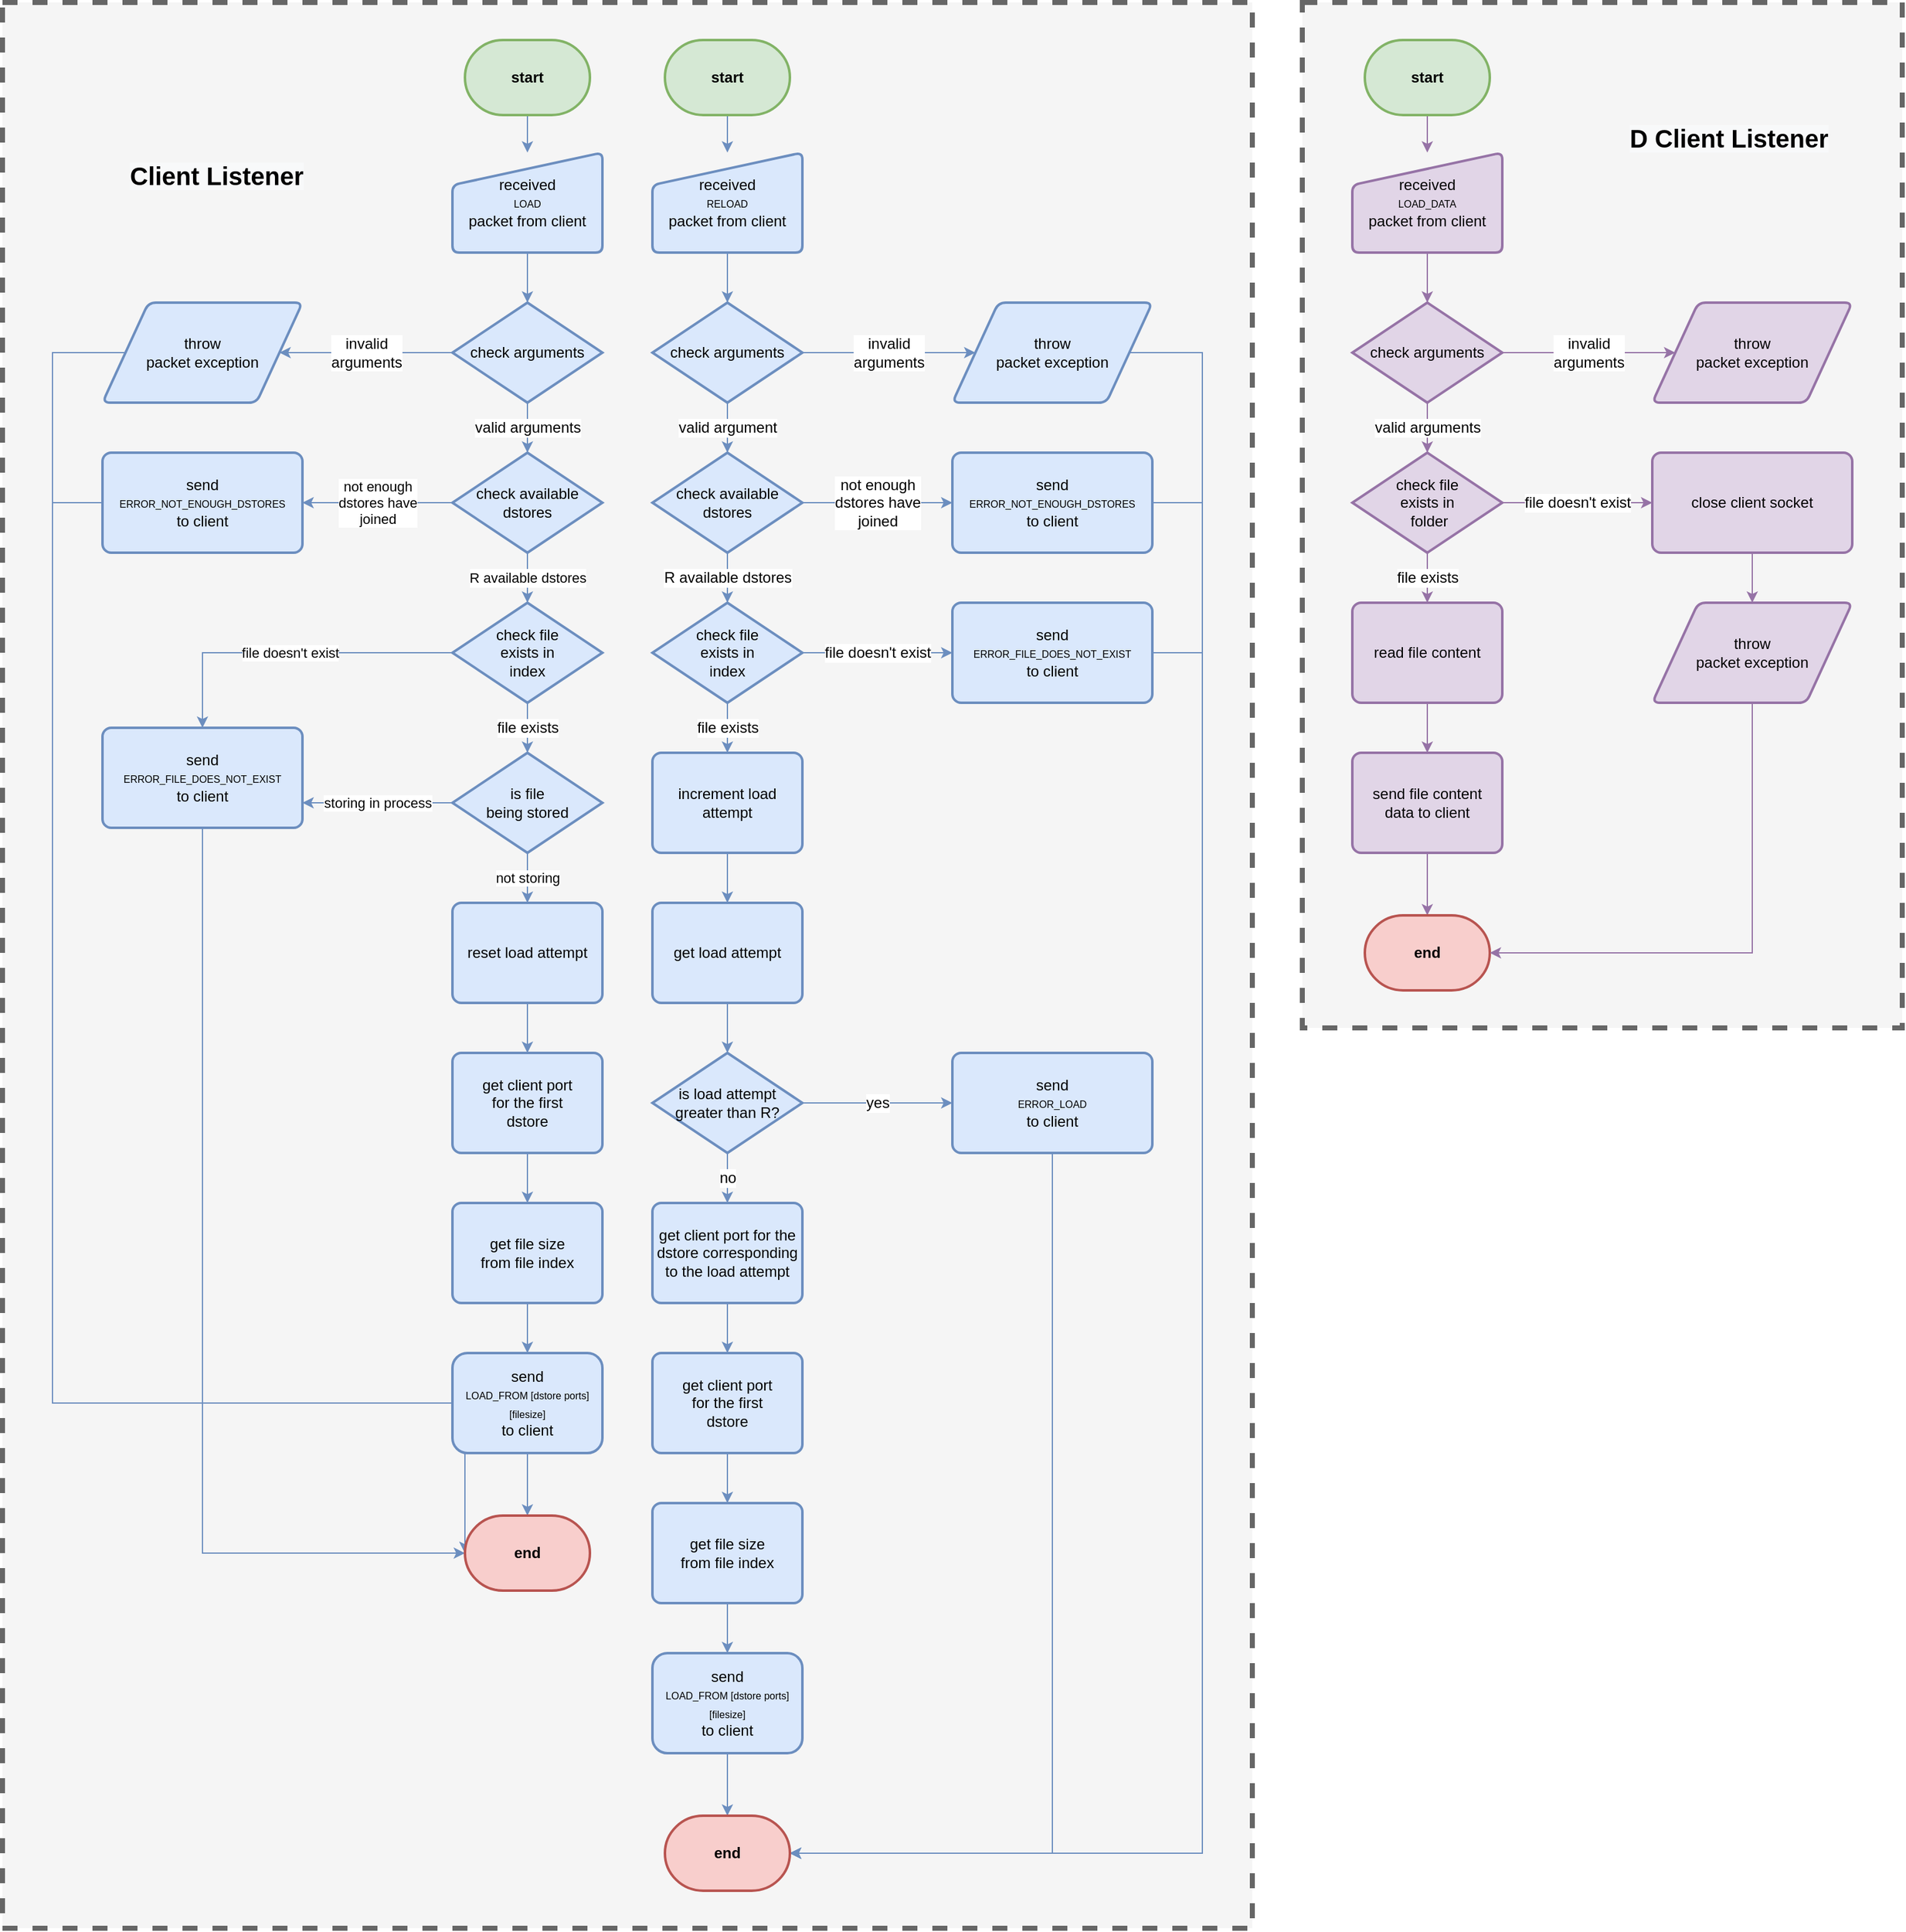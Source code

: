 <mxfile version="17.4.6" type="device"><diagram id="P6JO5XzZwCsFCkVcIcTc" name="Page-1"><mxGraphModel dx="1609" dy="428" grid="1" gridSize="10" guides="1" tooltips="1" connect="1" arrows="1" fold="1" page="1" pageScale="1" pageWidth="827" pageHeight="1169" math="0" shadow="0"><root><mxCell id="0"/><mxCell id="1" parent="0"/><mxCell id="5d0Rzd8qTKapffLLwOCH-1" value="" style="rounded=0;whiteSpace=wrap;html=1;fontSize=8;strokeWidth=4;fillColor=#f5f5f5;fontColor=#333333;strokeColor=#666666;dashed=1;" parent="1" vertex="1"><mxGeometry x="1040" y="40" width="480" height="820" as="geometry"/></mxCell><mxCell id="q9YEkv0B28m7ENItbM6q-31" value="" style="rounded=0;whiteSpace=wrap;html=1;fontSize=8;strokeWidth=4;fillColor=#f5f5f5;fontColor=#333333;strokeColor=#666666;dashed=1;" parent="1" vertex="1"><mxGeometry y="40" width="1000" height="1540" as="geometry"/></mxCell><mxCell id="q9YEkv0B28m7ENItbM6q-16" style="edgeStyle=orthogonalEdgeStyle;rounded=0;orthogonalLoop=1;jettySize=auto;html=1;exitX=0.5;exitY=1;exitDx=0;exitDy=0;exitPerimeter=0;entryX=0.5;entryY=0;entryDx=0;entryDy=0;fontSize=12;fillColor=#dae8fc;strokeColor=#6c8ebf;" parent="1" source="q9YEkv0B28m7ENItbM6q-1" target="q9YEkv0B28m7ENItbM6q-2" edge="1"><mxGeometry relative="1" as="geometry"/></mxCell><mxCell id="q9YEkv0B28m7ENItbM6q-1" value="&lt;b&gt;start&lt;/b&gt;" style="strokeWidth=2;html=1;shape=mxgraph.flowchart.terminator;whiteSpace=wrap;fillColor=#d5e8d4;strokeColor=#82b366;" parent="1" vertex="1"><mxGeometry x="370" y="70" width="100" height="60" as="geometry"/></mxCell><mxCell id="q9YEkv0B28m7ENItbM6q-5" style="edgeStyle=orthogonalEdgeStyle;rounded=0;orthogonalLoop=1;jettySize=auto;html=1;exitX=0.5;exitY=1;exitDx=0;exitDy=0;entryX=0.5;entryY=0;entryDx=0;entryDy=0;entryPerimeter=0;fontSize=12;fillColor=#dae8fc;strokeColor=#6c8ebf;" parent="1" source="q9YEkv0B28m7ENItbM6q-2" target="q9YEkv0B28m7ENItbM6q-3" edge="1"><mxGeometry relative="1" as="geometry"/></mxCell><mxCell id="q9YEkv0B28m7ENItbM6q-15" value="invalid&lt;br&gt;arguments" style="edgeStyle=orthogonalEdgeStyle;rounded=0;orthogonalLoop=1;jettySize=auto;html=1;exitX=0;exitY=0.5;exitDx=0;exitDy=0;entryX=1;entryY=0.5;entryDx=0;entryDy=0;fontSize=12;exitPerimeter=0;fillColor=#dae8fc;strokeColor=#6c8ebf;" parent="1" source="q9YEkv0B28m7ENItbM6q-3" target="q9YEkv0B28m7ENItbM6q-14" edge="1"><mxGeometry relative="1" as="geometry"/></mxCell><mxCell id="q9YEkv0B28m7ENItbM6q-2" value="received&lt;br&gt;&lt;font style=&quot;font-size: 8px&quot;&gt;LOAD&lt;/font&gt;&lt;br&gt;packet from client" style="html=1;strokeWidth=2;shape=manualInput;whiteSpace=wrap;rounded=1;size=26;arcSize=11;fillColor=#dae8fc;strokeColor=#6c8ebf;" parent="1" vertex="1"><mxGeometry x="360" y="160" width="120" height="80" as="geometry"/></mxCell><mxCell id="q9YEkv0B28m7ENItbM6q-7" value="valid arguments" style="edgeStyle=orthogonalEdgeStyle;rounded=0;orthogonalLoop=1;jettySize=auto;html=1;exitX=0.5;exitY=1;exitDx=0;exitDy=0;exitPerimeter=0;entryX=0.5;entryY=0;entryDx=0;entryDy=0;entryPerimeter=0;fontSize=12;fillColor=#dae8fc;strokeColor=#6c8ebf;" parent="1" source="q9YEkv0B28m7ENItbM6q-3" target="q9YEkv0B28m7ENItbM6q-6" edge="1"><mxGeometry relative="1" as="geometry"/></mxCell><mxCell id="q9YEkv0B28m7ENItbM6q-3" value="&lt;font style=&quot;font-size: 12px&quot;&gt;check arguments&lt;/font&gt;" style="strokeWidth=2;html=1;shape=mxgraph.flowchart.decision;whiteSpace=wrap;fontSize=8;fillColor=#dae8fc;strokeColor=#6c8ebf;" parent="1" vertex="1"><mxGeometry x="360" y="280" width="120" height="80" as="geometry"/></mxCell><mxCell id="q9YEkv0B28m7ENItbM6q-9" value="&lt;span style=&quot;color: rgb(0 , 0 , 0) ; font-family: &amp;#34;helvetica&amp;#34; ; font-size: 11px ; font-style: normal ; font-weight: 400 ; letter-spacing: normal ; text-align: center ; text-indent: 0px ; text-transform: none ; word-spacing: 0px ; background-color: rgb(255 , 255 , 255) ; display: inline ; float: none&quot;&gt;R available dstores&lt;/span&gt;" style="edgeStyle=orthogonalEdgeStyle;rounded=0;orthogonalLoop=1;jettySize=auto;html=1;exitX=0.5;exitY=1;exitDx=0;exitDy=0;exitPerimeter=0;fontSize=12;fillColor=#dae8fc;strokeColor=#6c8ebf;" parent="1" source="q9YEkv0B28m7ENItbM6q-6" target="q9YEkv0B28m7ENItbM6q-8" edge="1"><mxGeometry relative="1" as="geometry"/></mxCell><mxCell id="q9YEkv0B28m7ENItbM6q-6" value="check available&lt;br&gt;dstores" style="strokeWidth=2;html=1;shape=mxgraph.flowchart.decision;whiteSpace=wrap;fontSize=12;fillColor=#dae8fc;strokeColor=#6c8ebf;" parent="1" vertex="1"><mxGeometry x="360" y="400" width="120" height="80" as="geometry"/></mxCell><mxCell id="q9YEkv0B28m7ENItbM6q-11" value="file exists" style="edgeStyle=orthogonalEdgeStyle;rounded=0;orthogonalLoop=1;jettySize=auto;html=1;exitX=0.5;exitY=1;exitDx=0;exitDy=0;exitPerimeter=0;fontSize=12;fillColor=#dae8fc;strokeColor=#6c8ebf;entryX=0.5;entryY=0;entryDx=0;entryDy=0;entryPerimeter=0;" parent="1" source="q9YEkv0B28m7ENItbM6q-8" target="KpueD8oZZrmDxGlnVwa0-2" edge="1"><mxGeometry relative="1" as="geometry"><mxPoint x="430" y="610" as="targetPoint"/></mxGeometry></mxCell><mxCell id="q9YEkv0B28m7ENItbM6q-8" value="check file &lt;br&gt;exists in&lt;br&gt;index" style="strokeWidth=2;html=1;shape=mxgraph.flowchart.decision;whiteSpace=wrap;fillColor=#dae8fc;strokeColor=#6c8ebf;" parent="1" vertex="1"><mxGeometry x="360" y="520" width="120" height="80" as="geometry"/></mxCell><mxCell id="q9YEkv0B28m7ENItbM6q-13" style="edgeStyle=orthogonalEdgeStyle;rounded=0;orthogonalLoop=1;jettySize=auto;html=1;exitX=0.5;exitY=1;exitDx=0;exitDy=0;entryX=0.5;entryY=0;entryDx=0;entryDy=0;fontSize=12;fillColor=#dae8fc;strokeColor=#6c8ebf;" parent="1" source="q9YEkv0B28m7ENItbM6q-10" target="q9YEkv0B28m7ENItbM6q-12" edge="1"><mxGeometry relative="1" as="geometry"/></mxCell><mxCell id="q9YEkv0B28m7ENItbM6q-10" value="reset load attempt" style="rounded=1;whiteSpace=wrap;html=1;absoluteArcSize=1;arcSize=14;strokeWidth=2;fontSize=12;fillColor=#dae8fc;strokeColor=#6c8ebf;" parent="1" vertex="1"><mxGeometry x="360" y="760" width="120" height="80" as="geometry"/></mxCell><mxCell id="q9YEkv0B28m7ENItbM6q-24" style="edgeStyle=orthogonalEdgeStyle;rounded=0;orthogonalLoop=1;jettySize=auto;html=1;exitX=0.5;exitY=1;exitDx=0;exitDy=0;entryX=0.5;entryY=0;entryDx=0;entryDy=0;fontSize=12;fillColor=#dae8fc;strokeColor=#6c8ebf;" parent="1" source="q9YEkv0B28m7ENItbM6q-12" target="q9YEkv0B28m7ENItbM6q-23" edge="1"><mxGeometry relative="1" as="geometry"/></mxCell><mxCell id="q9YEkv0B28m7ENItbM6q-12" value="get client port&lt;br&gt;for the first&lt;br&gt;dstore" style="rounded=1;whiteSpace=wrap;html=1;absoluteArcSize=1;arcSize=14;strokeWidth=2;fontSize=12;fillColor=#dae8fc;strokeColor=#6c8ebf;" parent="1" vertex="1"><mxGeometry x="360" y="880" width="120" height="80" as="geometry"/></mxCell><mxCell id="q9YEkv0B28m7ENItbM6q-30" style="edgeStyle=orthogonalEdgeStyle;rounded=0;orthogonalLoop=1;jettySize=auto;html=1;exitX=0;exitY=0.5;exitDx=0;exitDy=0;entryX=0;entryY=0.5;entryDx=0;entryDy=0;entryPerimeter=0;fontSize=12;fillColor=#dae8fc;strokeColor=#6c8ebf;" parent="1" source="q9YEkv0B28m7ENItbM6q-14" target="q9YEkv0B28m7ENItbM6q-26" edge="1"><mxGeometry relative="1" as="geometry"><Array as="points"><mxPoint x="40" y="320"/><mxPoint x="40" y="1160"/></Array></mxGeometry></mxCell><mxCell id="q9YEkv0B28m7ENItbM6q-14" value="throw&lt;br&gt;packet exception" style="shape=parallelogram;html=1;strokeWidth=2;perimeter=parallelogramPerimeter;whiteSpace=wrap;rounded=1;arcSize=12;size=0.23;fontSize=12;fillColor=#dae8fc;strokeColor=#6c8ebf;" parent="1" vertex="1"><mxGeometry x="80" y="280" width="160" height="80" as="geometry"/></mxCell><mxCell id="q9YEkv0B28m7ENItbM6q-29" style="edgeStyle=orthogonalEdgeStyle;rounded=0;orthogonalLoop=1;jettySize=auto;html=1;exitX=0;exitY=0.5;exitDx=0;exitDy=0;fontSize=12;entryX=0;entryY=0.5;entryDx=0;entryDy=0;entryPerimeter=0;fillColor=#dae8fc;strokeColor=#6c8ebf;" parent="1" source="q9YEkv0B28m7ENItbM6q-17" target="q9YEkv0B28m7ENItbM6q-26" edge="1"><mxGeometry relative="1" as="geometry"><mxPoint x="40" y="1166.275" as="targetPoint"/><Array as="points"><mxPoint x="40" y="440"/><mxPoint x="40" y="1160"/></Array></mxGeometry></mxCell><mxCell id="q9YEkv0B28m7ENItbM6q-17" value="send&lt;br&gt;&lt;font style=&quot;font-size: 8px&quot;&gt;ERROR_NOT_ENOUGH_DSTORES&lt;/font&gt;&lt;br&gt;to client" style="rounded=1;whiteSpace=wrap;html=1;absoluteArcSize=1;arcSize=14;strokeWidth=2;fillColor=#dae8fc;strokeColor=#6c8ebf;" parent="1" vertex="1"><mxGeometry x="80" y="400" width="160" height="80" as="geometry"/></mxCell><mxCell id="q9YEkv0B28m7ENItbM6q-18" value="not enough &lt;br&gt;dstores have &lt;br&gt;joined" style="edgeStyle=orthogonalEdgeStyle;rounded=0;orthogonalLoop=1;jettySize=auto;html=1;exitX=0;exitY=0.5;exitDx=0;exitDy=0;exitPerimeter=0;fillColor=#dae8fc;strokeColor=#6c8ebf;entryX=1;entryY=0.5;entryDx=0;entryDy=0;" parent="1" source="q9YEkv0B28m7ENItbM6q-6" target="q9YEkv0B28m7ENItbM6q-17" edge="1"><mxGeometry relative="1" as="geometry"><mxPoint x="360" y="480" as="sourcePoint"/><mxPoint x="240" y="480" as="targetPoint"/></mxGeometry></mxCell><mxCell id="q9YEkv0B28m7ENItbM6q-19" value="file doesn't exist" style="edgeStyle=orthogonalEdgeStyle;rounded=0;orthogonalLoop=1;jettySize=auto;html=1;exitX=0;exitY=0.5;exitDx=0;exitDy=0;exitPerimeter=0;entryX=0.5;entryY=0;entryDx=0;entryDy=0;fillColor=#dae8fc;strokeColor=#6c8ebf;" parent="1" source="q9YEkv0B28m7ENItbM6q-8" target="q9YEkv0B28m7ENItbM6q-20" edge="1"><mxGeometry relative="1" as="geometry"><mxPoint x="360" y="560" as="sourcePoint"/></mxGeometry></mxCell><mxCell id="q9YEkv0B28m7ENItbM6q-28" style="edgeStyle=orthogonalEdgeStyle;rounded=0;orthogonalLoop=1;jettySize=auto;html=1;exitX=0.5;exitY=1;exitDx=0;exitDy=0;entryX=0;entryY=0.5;entryDx=0;entryDy=0;entryPerimeter=0;fontSize=12;fillColor=#dae8fc;strokeColor=#6c8ebf;" parent="1" source="q9YEkv0B28m7ENItbM6q-20" target="q9YEkv0B28m7ENItbM6q-26" edge="1"><mxGeometry relative="1" as="geometry"/></mxCell><mxCell id="q9YEkv0B28m7ENItbM6q-20" value="send&lt;br&gt;&lt;span style=&quot;font-size: 8px&quot;&gt;ERROR_FILE_DOES_NOT_EXIST&lt;/span&gt;&lt;br&gt;to client" style="rounded=1;whiteSpace=wrap;html=1;absoluteArcSize=1;arcSize=14;strokeWidth=2;fillColor=#dae8fc;strokeColor=#6c8ebf;" parent="1" vertex="1"><mxGeometry x="80" y="620" width="160" height="80" as="geometry"/></mxCell><mxCell id="q9YEkv0B28m7ENItbM6q-27" style="edgeStyle=orthogonalEdgeStyle;rounded=0;orthogonalLoop=1;jettySize=auto;html=1;exitX=0.5;exitY=1;exitDx=0;exitDy=0;entryX=0.5;entryY=0;entryDx=0;entryDy=0;entryPerimeter=0;fontSize=12;fillColor=#dae8fc;strokeColor=#6c8ebf;" parent="1" source="q9YEkv0B28m7ENItbM6q-22" target="q9YEkv0B28m7ENItbM6q-26" edge="1"><mxGeometry relative="1" as="geometry"/></mxCell><mxCell id="q9YEkv0B28m7ENItbM6q-22" value="send&lt;br&gt;&lt;font&gt;&lt;font style=&quot;font-size: 8px&quot;&gt;LOAD_FROM [dstore ports] [filesize]&lt;/font&gt;&lt;br&gt;&lt;/font&gt;to client" style="rounded=1;whiteSpace=wrap;html=1;fillColor=#dae8fc;strokeColor=#6c8ebf;strokeWidth=2;" parent="1" vertex="1"><mxGeometry x="360" y="1120" width="120" height="80" as="geometry"/></mxCell><mxCell id="q9YEkv0B28m7ENItbM6q-25" style="edgeStyle=orthogonalEdgeStyle;rounded=0;orthogonalLoop=1;jettySize=auto;html=1;exitX=0.5;exitY=1;exitDx=0;exitDy=0;entryX=0.5;entryY=0;entryDx=0;entryDy=0;fontSize=12;fillColor=#dae8fc;strokeColor=#6c8ebf;" parent="1" source="q9YEkv0B28m7ENItbM6q-23" target="q9YEkv0B28m7ENItbM6q-22" edge="1"><mxGeometry relative="1" as="geometry"/></mxCell><mxCell id="q9YEkv0B28m7ENItbM6q-23" value="get file size &lt;br&gt;from file index" style="rounded=1;whiteSpace=wrap;html=1;absoluteArcSize=1;arcSize=14;strokeWidth=2;fontSize=12;fillColor=#dae8fc;strokeColor=#6c8ebf;" parent="1" vertex="1"><mxGeometry x="360" y="1000" width="120" height="80" as="geometry"/></mxCell><mxCell id="q9YEkv0B28m7ENItbM6q-26" value="&lt;b&gt;end&lt;/b&gt;" style="strokeWidth=2;html=1;shape=mxgraph.flowchart.terminator;whiteSpace=wrap;fontSize=12;fillColor=#f8cecc;strokeColor=#b85450;" parent="1" vertex="1"><mxGeometry x="370" y="1250" width="100" height="60" as="geometry"/></mxCell><mxCell id="q9YEkv0B28m7ENItbM6q-32" value="&lt;b style=&quot;color: rgb(0, 0, 0); font-family: helvetica; font-size: 20px; font-style: normal; letter-spacing: normal; text-align: center; text-indent: 0px; text-transform: none; word-spacing: 0px; background-color: rgb(248, 249, 250);&quot;&gt;Client Listener&lt;/b&gt;" style="text;whiteSpace=wrap;html=1;fontSize=8;" parent="1" vertex="1"><mxGeometry x="100" y="160" width="160" height="30" as="geometry"/></mxCell><mxCell id="q9YEkv0B28m7ENItbM6q-37" style="edgeStyle=orthogonalEdgeStyle;rounded=0;orthogonalLoop=1;jettySize=auto;html=1;exitX=0.5;exitY=1;exitDx=0;exitDy=0;entryX=0.5;entryY=0;entryDx=0;entryDy=0;entryPerimeter=0;fontSize=12;fillColor=#dae8fc;strokeColor=#6c8ebf;" parent="1" source="q9YEkv0B28m7ENItbM6q-33" target="q9YEkv0B28m7ENItbM6q-36" edge="1"><mxGeometry relative="1" as="geometry"/></mxCell><mxCell id="q9YEkv0B28m7ENItbM6q-33" value="received&lt;br&gt;&lt;font style=&quot;font-size: 8px&quot;&gt;RELOAD&lt;/font&gt;&lt;br&gt;packet from client" style="html=1;strokeWidth=2;shape=manualInput;whiteSpace=wrap;rounded=1;size=26;arcSize=11;fillColor=#dae8fc;strokeColor=#6c8ebf;" parent="1" vertex="1"><mxGeometry x="520" y="160" width="120" height="80" as="geometry"/></mxCell><mxCell id="q9YEkv0B28m7ENItbM6q-34" style="edgeStyle=orthogonalEdgeStyle;rounded=0;orthogonalLoop=1;jettySize=auto;html=1;exitX=0.5;exitY=1;exitDx=0;exitDy=0;exitPerimeter=0;fontSize=12;fillColor=#dae8fc;strokeColor=#6c8ebf;" parent="1" source="q9YEkv0B28m7ENItbM6q-35" edge="1"><mxGeometry relative="1" as="geometry"><mxPoint x="580" y="160" as="targetPoint"/></mxGeometry></mxCell><mxCell id="q9YEkv0B28m7ENItbM6q-35" value="&lt;b&gt;start&lt;/b&gt;" style="strokeWidth=2;html=1;shape=mxgraph.flowchart.terminator;whiteSpace=wrap;fillColor=#d5e8d4;strokeColor=#82b366;" parent="1" vertex="1"><mxGeometry x="530" y="70" width="100" height="60" as="geometry"/></mxCell><mxCell id="q9YEkv0B28m7ENItbM6q-39" value="invalid&lt;br&gt;arguments" style="edgeStyle=orthogonalEdgeStyle;rounded=0;orthogonalLoop=1;jettySize=auto;html=1;exitX=1;exitY=0.5;exitDx=0;exitDy=0;exitPerimeter=0;entryX=0;entryY=0.5;entryDx=0;entryDy=0;fontSize=12;fillColor=#dae8fc;strokeColor=#6c8ebf;" parent="1" source="q9YEkv0B28m7ENItbM6q-36" target="q9YEkv0B28m7ENItbM6q-38" edge="1"><mxGeometry relative="1" as="geometry"/></mxCell><mxCell id="q9YEkv0B28m7ENItbM6q-41" value="valid argument" style="edgeStyle=orthogonalEdgeStyle;rounded=0;orthogonalLoop=1;jettySize=auto;html=1;exitX=0.5;exitY=1;exitDx=0;exitDy=0;exitPerimeter=0;fontSize=12;fillColor=#dae8fc;strokeColor=#6c8ebf;" parent="1" source="q9YEkv0B28m7ENItbM6q-36" target="q9YEkv0B28m7ENItbM6q-40" edge="1"><mxGeometry relative="1" as="geometry"/></mxCell><mxCell id="q9YEkv0B28m7ENItbM6q-36" value="&lt;font style=&quot;font-size: 12px&quot;&gt;check arguments&lt;/font&gt;" style="strokeWidth=2;html=1;shape=mxgraph.flowchart.decision;whiteSpace=wrap;fontSize=8;fillColor=#dae8fc;strokeColor=#6c8ebf;" parent="1" vertex="1"><mxGeometry x="520" y="280" width="120" height="80" as="geometry"/></mxCell><mxCell id="q9YEkv0B28m7ENItbM6q-69" style="edgeStyle=orthogonalEdgeStyle;rounded=0;orthogonalLoop=1;jettySize=auto;html=1;fontSize=12;entryX=1;entryY=0.5;entryDx=0;entryDy=0;entryPerimeter=0;exitX=1;exitY=0.5;exitDx=0;exitDy=0;fillColor=#dae8fc;strokeColor=#6c8ebf;" parent="1" source="q9YEkv0B28m7ENItbM6q-38" target="q9YEkv0B28m7ENItbM6q-61" edge="1"><mxGeometry relative="1" as="geometry"><mxPoint x="680" y="1527.273" as="targetPoint"/><mxPoint x="1040" y="320" as="sourcePoint"/><Array as="points"><mxPoint x="960" y="320"/><mxPoint x="960" y="1520"/></Array></mxGeometry></mxCell><mxCell id="q9YEkv0B28m7ENItbM6q-38" value="throw&lt;br&gt;packet exception" style="shape=parallelogram;html=1;strokeWidth=2;perimeter=parallelogramPerimeter;whiteSpace=wrap;rounded=1;arcSize=12;size=0.23;fontSize=12;fillColor=#dae8fc;strokeColor=#6c8ebf;" parent="1" vertex="1"><mxGeometry x="760" y="280" width="160" height="80" as="geometry"/></mxCell><mxCell id="q9YEkv0B28m7ENItbM6q-43" value="R available dstores" style="edgeStyle=orthogonalEdgeStyle;rounded=0;orthogonalLoop=1;jettySize=auto;html=1;exitX=0.5;exitY=1;exitDx=0;exitDy=0;exitPerimeter=0;entryX=0.5;entryY=0;entryDx=0;entryDy=0;entryPerimeter=0;fontSize=12;fillColor=#dae8fc;strokeColor=#6c8ebf;" parent="1" source="q9YEkv0B28m7ENItbM6q-40" target="q9YEkv0B28m7ENItbM6q-42" edge="1"><mxGeometry relative="1" as="geometry"/></mxCell><mxCell id="q9YEkv0B28m7ENItbM6q-45" value="not enough&lt;br&gt;dstores have&lt;br&gt;joined" style="edgeStyle=orthogonalEdgeStyle;rounded=0;orthogonalLoop=1;jettySize=auto;html=1;exitX=1;exitY=0.5;exitDx=0;exitDy=0;exitPerimeter=0;entryX=0;entryY=0.5;entryDx=0;entryDy=0;fontSize=12;fillColor=#dae8fc;strokeColor=#6c8ebf;" parent="1" source="q9YEkv0B28m7ENItbM6q-40" target="q9YEkv0B28m7ENItbM6q-44" edge="1"><mxGeometry relative="1" as="geometry"/></mxCell><mxCell id="q9YEkv0B28m7ENItbM6q-40" value="check available&lt;br&gt;dstores" style="strokeWidth=2;html=1;shape=mxgraph.flowchart.decision;whiteSpace=wrap;fontSize=12;fillColor=#dae8fc;strokeColor=#6c8ebf;" parent="1" vertex="1"><mxGeometry x="520" y="400" width="120" height="80" as="geometry"/></mxCell><mxCell id="q9YEkv0B28m7ENItbM6q-47" value="file exists" style="edgeStyle=orthogonalEdgeStyle;rounded=0;orthogonalLoop=1;jettySize=auto;html=1;exitX=0.5;exitY=1;exitDx=0;exitDy=0;exitPerimeter=0;entryX=0.5;entryY=0;entryDx=0;entryDy=0;fontSize=12;fillColor=#dae8fc;strokeColor=#6c8ebf;" parent="1" source="q9YEkv0B28m7ENItbM6q-42" target="q9YEkv0B28m7ENItbM6q-46" edge="1"><mxGeometry relative="1" as="geometry"/></mxCell><mxCell id="q9YEkv0B28m7ENItbM6q-49" value="file doesn't exist" style="edgeStyle=orthogonalEdgeStyle;rounded=0;orthogonalLoop=1;jettySize=auto;html=1;exitX=1;exitY=0.5;exitDx=0;exitDy=0;exitPerimeter=0;entryX=0;entryY=0.5;entryDx=0;entryDy=0;fontSize=12;fillColor=#dae8fc;strokeColor=#6c8ebf;" parent="1" source="q9YEkv0B28m7ENItbM6q-42" target="q9YEkv0B28m7ENItbM6q-48" edge="1"><mxGeometry relative="1" as="geometry"/></mxCell><mxCell id="q9YEkv0B28m7ENItbM6q-42" value="check file &lt;br&gt;exists in&lt;br&gt;index" style="strokeWidth=2;html=1;shape=mxgraph.flowchart.decision;whiteSpace=wrap;fillColor=#dae8fc;strokeColor=#6c8ebf;" parent="1" vertex="1"><mxGeometry x="520" y="520" width="120" height="80" as="geometry"/></mxCell><mxCell id="q9YEkv0B28m7ENItbM6q-68" style="edgeStyle=orthogonalEdgeStyle;rounded=0;orthogonalLoop=1;jettySize=auto;html=1;exitX=1;exitY=0.5;exitDx=0;exitDy=0;entryX=1;entryY=0.5;entryDx=0;entryDy=0;entryPerimeter=0;fontSize=12;fillColor=#dae8fc;strokeColor=#6c8ebf;" parent="1" source="q9YEkv0B28m7ENItbM6q-44" target="q9YEkv0B28m7ENItbM6q-61" edge="1"><mxGeometry relative="1" as="geometry"><Array as="points"><mxPoint x="960" y="440"/><mxPoint x="960" y="1520"/></Array></mxGeometry></mxCell><mxCell id="q9YEkv0B28m7ENItbM6q-44" value="send&lt;br&gt;&lt;font style=&quot;font-size: 8px&quot;&gt;ERROR_NOT_ENOUGH_DSTORES&lt;/font&gt;&lt;br&gt;to client" style="rounded=1;whiteSpace=wrap;html=1;absoluteArcSize=1;arcSize=14;strokeWidth=2;fillColor=#dae8fc;strokeColor=#6c8ebf;" parent="1" vertex="1"><mxGeometry x="760" y="400" width="160" height="80" as="geometry"/></mxCell><mxCell id="q9YEkv0B28m7ENItbM6q-51" style="edgeStyle=orthogonalEdgeStyle;rounded=0;orthogonalLoop=1;jettySize=auto;html=1;exitX=0.5;exitY=1;exitDx=0;exitDy=0;entryX=0.5;entryY=0;entryDx=0;entryDy=0;fontSize=12;fillColor=#dae8fc;strokeColor=#6c8ebf;" parent="1" source="q9YEkv0B28m7ENItbM6q-46" target="q9YEkv0B28m7ENItbM6q-50" edge="1"><mxGeometry relative="1" as="geometry"/></mxCell><mxCell id="q9YEkv0B28m7ENItbM6q-46" value="increment load attempt" style="rounded=1;whiteSpace=wrap;html=1;absoluteArcSize=1;arcSize=14;strokeWidth=2;fontSize=12;fillColor=#dae8fc;strokeColor=#6c8ebf;" parent="1" vertex="1"><mxGeometry x="520" y="640" width="120" height="80" as="geometry"/></mxCell><mxCell id="q9YEkv0B28m7ENItbM6q-67" style="edgeStyle=orthogonalEdgeStyle;rounded=0;orthogonalLoop=1;jettySize=auto;html=1;exitX=1;exitY=0.5;exitDx=0;exitDy=0;fontSize=12;entryX=1;entryY=0.5;entryDx=0;entryDy=0;entryPerimeter=0;fillColor=#dae8fc;strokeColor=#6c8ebf;" parent="1" source="q9YEkv0B28m7ENItbM6q-48" target="q9YEkv0B28m7ENItbM6q-61" edge="1"><mxGeometry relative="1" as="geometry"><mxPoint x="690.0" y="1500" as="targetPoint"/><Array as="points"><mxPoint x="960" y="560"/><mxPoint x="960" y="1520"/></Array></mxGeometry></mxCell><mxCell id="q9YEkv0B28m7ENItbM6q-48" value="send&lt;br&gt;&lt;span style=&quot;font-size: 8px&quot;&gt;ERROR_FILE_DOES_NOT_EXIST&lt;/span&gt;&lt;br&gt;to client" style="rounded=1;whiteSpace=wrap;html=1;absoluteArcSize=1;arcSize=14;strokeWidth=2;fillColor=#dae8fc;strokeColor=#6c8ebf;" parent="1" vertex="1"><mxGeometry x="760" y="520" width="160" height="80" as="geometry"/></mxCell><mxCell id="q9YEkv0B28m7ENItbM6q-53" style="edgeStyle=orthogonalEdgeStyle;rounded=0;orthogonalLoop=1;jettySize=auto;html=1;exitX=0.5;exitY=1;exitDx=0;exitDy=0;entryX=0.5;entryY=0;entryDx=0;entryDy=0;entryPerimeter=0;fontSize=12;fillColor=#dae8fc;strokeColor=#6c8ebf;" parent="1" source="q9YEkv0B28m7ENItbM6q-50" target="q9YEkv0B28m7ENItbM6q-52" edge="1"><mxGeometry relative="1" as="geometry"/></mxCell><mxCell id="q9YEkv0B28m7ENItbM6q-50" value="get load attempt" style="rounded=1;whiteSpace=wrap;html=1;absoluteArcSize=1;arcSize=14;strokeWidth=2;fontSize=12;fillColor=#dae8fc;strokeColor=#6c8ebf;" parent="1" vertex="1"><mxGeometry x="520" y="760" width="120" height="80" as="geometry"/></mxCell><mxCell id="q9YEkv0B28m7ENItbM6q-55" value="yes" style="edgeStyle=orthogonalEdgeStyle;rounded=0;orthogonalLoop=1;jettySize=auto;html=1;exitX=1;exitY=0.5;exitDx=0;exitDy=0;exitPerimeter=0;fontSize=12;fillColor=#dae8fc;strokeColor=#6c8ebf;" parent="1" source="q9YEkv0B28m7ENItbM6q-52" target="q9YEkv0B28m7ENItbM6q-54" edge="1"><mxGeometry relative="1" as="geometry"/></mxCell><mxCell id="q9YEkv0B28m7ENItbM6q-57" value="no" style="edgeStyle=orthogonalEdgeStyle;rounded=0;orthogonalLoop=1;jettySize=auto;html=1;exitX=0.5;exitY=1;exitDx=0;exitDy=0;exitPerimeter=0;entryX=0.5;entryY=0;entryDx=0;entryDy=0;fontSize=12;fillColor=#dae8fc;strokeColor=#6c8ebf;" parent="1" source="q9YEkv0B28m7ENItbM6q-52" target="q9YEkv0B28m7ENItbM6q-56" edge="1"><mxGeometry relative="1" as="geometry"/></mxCell><mxCell id="q9YEkv0B28m7ENItbM6q-52" value="is load attempt greater than R?" style="strokeWidth=2;html=1;shape=mxgraph.flowchart.decision;whiteSpace=wrap;fontSize=12;fillColor=#dae8fc;strokeColor=#6c8ebf;" parent="1" vertex="1"><mxGeometry x="520" y="880" width="120" height="80" as="geometry"/></mxCell><mxCell id="q9YEkv0B28m7ENItbM6q-66" style="edgeStyle=orthogonalEdgeStyle;rounded=0;orthogonalLoop=1;jettySize=auto;html=1;exitX=0.5;exitY=1;exitDx=0;exitDy=0;entryX=1;entryY=0.5;entryDx=0;entryDy=0;entryPerimeter=0;fontSize=12;fillColor=#dae8fc;strokeColor=#6c8ebf;" parent="1" source="q9YEkv0B28m7ENItbM6q-54" target="q9YEkv0B28m7ENItbM6q-61" edge="1"><mxGeometry relative="1" as="geometry"/></mxCell><mxCell id="q9YEkv0B28m7ENItbM6q-54" value="send&lt;br&gt;&lt;span style=&quot;font-size: 8px&quot;&gt;ERROR_LOAD&lt;/span&gt;&lt;br&gt;to client" style="rounded=1;whiteSpace=wrap;html=1;absoluteArcSize=1;arcSize=14;strokeWidth=2;fillColor=#dae8fc;strokeColor=#6c8ebf;" parent="1" vertex="1"><mxGeometry x="760" y="880" width="160" height="80" as="geometry"/></mxCell><mxCell id="q9YEkv0B28m7ENItbM6q-62" style="edgeStyle=orthogonalEdgeStyle;rounded=0;orthogonalLoop=1;jettySize=auto;html=1;exitX=0.5;exitY=1;exitDx=0;exitDy=0;entryX=0.5;entryY=0;entryDx=0;entryDy=0;fontSize=12;fillColor=#dae8fc;strokeColor=#6c8ebf;" parent="1" source="q9YEkv0B28m7ENItbM6q-56" target="q9YEkv0B28m7ENItbM6q-58" edge="1"><mxGeometry relative="1" as="geometry"/></mxCell><mxCell id="q9YEkv0B28m7ENItbM6q-56" value="get client port for the dstore corresponding to the load attempt" style="rounded=1;whiteSpace=wrap;html=1;absoluteArcSize=1;arcSize=14;strokeWidth=2;fontSize=12;fillColor=#dae8fc;strokeColor=#6c8ebf;" parent="1" vertex="1"><mxGeometry x="520" y="1000" width="120" height="80" as="geometry"/></mxCell><mxCell id="q9YEkv0B28m7ENItbM6q-63" style="edgeStyle=orthogonalEdgeStyle;rounded=0;orthogonalLoop=1;jettySize=auto;html=1;exitX=0.5;exitY=1;exitDx=0;exitDy=0;entryX=0.5;entryY=0;entryDx=0;entryDy=0;fontSize=12;fillColor=#dae8fc;strokeColor=#6c8ebf;" parent="1" source="q9YEkv0B28m7ENItbM6q-58" target="q9YEkv0B28m7ENItbM6q-59" edge="1"><mxGeometry relative="1" as="geometry"/></mxCell><mxCell id="q9YEkv0B28m7ENItbM6q-58" value="get client port&lt;br&gt;for the first&lt;br&gt;dstore" style="rounded=1;whiteSpace=wrap;html=1;absoluteArcSize=1;arcSize=14;strokeWidth=2;fontSize=12;fillColor=#dae8fc;strokeColor=#6c8ebf;" parent="1" vertex="1"><mxGeometry x="520" y="1120" width="120" height="80" as="geometry"/></mxCell><mxCell id="q9YEkv0B28m7ENItbM6q-64" style="edgeStyle=orthogonalEdgeStyle;rounded=0;orthogonalLoop=1;jettySize=auto;html=1;exitX=0.5;exitY=1;exitDx=0;exitDy=0;entryX=0.5;entryY=0;entryDx=0;entryDy=0;fontSize=12;fillColor=#dae8fc;strokeColor=#6c8ebf;" parent="1" source="q9YEkv0B28m7ENItbM6q-59" target="q9YEkv0B28m7ENItbM6q-60" edge="1"><mxGeometry relative="1" as="geometry"/></mxCell><mxCell id="q9YEkv0B28m7ENItbM6q-59" value="get file size &lt;br&gt;from file index" style="rounded=1;whiteSpace=wrap;html=1;absoluteArcSize=1;arcSize=14;strokeWidth=2;fontSize=12;fillColor=#dae8fc;strokeColor=#6c8ebf;" parent="1" vertex="1"><mxGeometry x="520" y="1240" width="120" height="80" as="geometry"/></mxCell><mxCell id="q9YEkv0B28m7ENItbM6q-65" style="edgeStyle=orthogonalEdgeStyle;rounded=0;orthogonalLoop=1;jettySize=auto;html=1;exitX=0.5;exitY=1;exitDx=0;exitDy=0;entryX=0.5;entryY=0;entryDx=0;entryDy=0;entryPerimeter=0;fontSize=12;fillColor=#dae8fc;strokeColor=#6c8ebf;" parent="1" source="q9YEkv0B28m7ENItbM6q-60" target="q9YEkv0B28m7ENItbM6q-61" edge="1"><mxGeometry relative="1" as="geometry"/></mxCell><mxCell id="q9YEkv0B28m7ENItbM6q-60" value="send&lt;br&gt;&lt;font&gt;&lt;font style=&quot;font-size: 8px&quot;&gt;LOAD_FROM [dstore ports] [filesize]&lt;/font&gt;&lt;br&gt;&lt;/font&gt;to client" style="rounded=1;whiteSpace=wrap;html=1;fillColor=#dae8fc;strokeColor=#6c8ebf;strokeWidth=2;" parent="1" vertex="1"><mxGeometry x="520" y="1360" width="120" height="80" as="geometry"/></mxCell><mxCell id="q9YEkv0B28m7ENItbM6q-61" value="&lt;b&gt;end&lt;/b&gt;" style="strokeWidth=2;html=1;shape=mxgraph.flowchart.terminator;whiteSpace=wrap;fontSize=12;fillColor=#f8cecc;strokeColor=#b85450;" parent="1" vertex="1"><mxGeometry x="530" y="1490" width="100" height="60" as="geometry"/></mxCell><mxCell id="q9YEkv0B28m7ENItbM6q-72" style="edgeStyle=orthogonalEdgeStyle;rounded=0;orthogonalLoop=1;jettySize=auto;html=1;exitX=0.5;exitY=1;exitDx=0;exitDy=0;exitPerimeter=0;fontSize=12;fillColor=#e1d5e7;strokeColor=#9673a6;" parent="1" source="q9YEkv0B28m7ENItbM6q-70" target="q9YEkv0B28m7ENItbM6q-71" edge="1"><mxGeometry relative="1" as="geometry"/></mxCell><mxCell id="q9YEkv0B28m7ENItbM6q-70" value="&lt;b&gt;start&lt;/b&gt;" style="strokeWidth=2;html=1;shape=mxgraph.flowchart.terminator;whiteSpace=wrap;fillColor=#d5e8d4;strokeColor=#82b366;" parent="1" vertex="1"><mxGeometry x="1090" y="70" width="100" height="60" as="geometry"/></mxCell><mxCell id="q9YEkv0B28m7ENItbM6q-74" style="edgeStyle=orthogonalEdgeStyle;rounded=0;orthogonalLoop=1;jettySize=auto;html=1;exitX=0.5;exitY=1;exitDx=0;exitDy=0;entryX=0.5;entryY=0;entryDx=0;entryDy=0;entryPerimeter=0;fontSize=12;fillColor=#e1d5e7;strokeColor=#9673a6;" parent="1" source="q9YEkv0B28m7ENItbM6q-71" target="q9YEkv0B28m7ENItbM6q-73" edge="1"><mxGeometry relative="1" as="geometry"/></mxCell><mxCell id="q9YEkv0B28m7ENItbM6q-71" value="received&lt;br&gt;&lt;font style=&quot;font-size: 8px&quot;&gt;LOAD_DATA&lt;/font&gt;&lt;br&gt;packet from client" style="html=1;strokeWidth=2;shape=manualInput;whiteSpace=wrap;rounded=1;size=26;arcSize=11;fillColor=#e1d5e7;strokeColor=#9673a6;" parent="1" vertex="1"><mxGeometry x="1080" y="160" width="120" height="80" as="geometry"/></mxCell><mxCell id="q9YEkv0B28m7ENItbM6q-76" value="invalid&lt;br&gt;arguments" style="edgeStyle=orthogonalEdgeStyle;rounded=0;orthogonalLoop=1;jettySize=auto;html=1;exitX=1;exitY=0.5;exitDx=0;exitDy=0;exitPerimeter=0;entryX=0;entryY=0.5;entryDx=0;entryDy=0;fontSize=12;fillColor=#e1d5e7;strokeColor=#9673a6;" parent="1" source="q9YEkv0B28m7ENItbM6q-73" target="q9YEkv0B28m7ENItbM6q-75" edge="1"><mxGeometry relative="1" as="geometry"/></mxCell><mxCell id="q9YEkv0B28m7ENItbM6q-78" value="valid arguments" style="edgeStyle=orthogonalEdgeStyle;rounded=0;orthogonalLoop=1;jettySize=auto;html=1;exitX=0.5;exitY=1;exitDx=0;exitDy=0;exitPerimeter=0;entryX=0.5;entryY=0;entryDx=0;entryDy=0;entryPerimeter=0;fontSize=12;fillColor=#e1d5e7;strokeColor=#9673a6;" parent="1" source="q9YEkv0B28m7ENItbM6q-73" target="q9YEkv0B28m7ENItbM6q-77" edge="1"><mxGeometry relative="1" as="geometry"/></mxCell><mxCell id="q9YEkv0B28m7ENItbM6q-73" value="&lt;font style=&quot;font-size: 12px&quot;&gt;check arguments&lt;/font&gt;" style="strokeWidth=2;html=1;shape=mxgraph.flowchart.decision;whiteSpace=wrap;fontSize=8;fillColor=#e1d5e7;strokeColor=#9673a6;" parent="1" vertex="1"><mxGeometry x="1080" y="280" width="120" height="80" as="geometry"/></mxCell><mxCell id="q9YEkv0B28m7ENItbM6q-75" value="throw&lt;br&gt;packet exception" style="shape=parallelogram;html=1;strokeWidth=2;perimeter=parallelogramPerimeter;whiteSpace=wrap;rounded=1;arcSize=12;size=0.23;fontSize=12;fillColor=#e1d5e7;strokeColor=#9673a6;" parent="1" vertex="1"><mxGeometry x="1320" y="280" width="160" height="80" as="geometry"/></mxCell><mxCell id="q9YEkv0B28m7ENItbM6q-80" value="file doesn't exist" style="edgeStyle=orthogonalEdgeStyle;rounded=0;orthogonalLoop=1;jettySize=auto;html=1;exitX=1;exitY=0.5;exitDx=0;exitDy=0;exitPerimeter=0;entryX=0;entryY=0.5;entryDx=0;entryDy=0;fontSize=12;fillColor=#e1d5e7;strokeColor=#9673a6;" parent="1" source="q9YEkv0B28m7ENItbM6q-77" target="q9YEkv0B28m7ENItbM6q-79" edge="1"><mxGeometry relative="1" as="geometry"/></mxCell><mxCell id="q9YEkv0B28m7ENItbM6q-83" value="file exists" style="edgeStyle=orthogonalEdgeStyle;rounded=0;orthogonalLoop=1;jettySize=auto;html=1;exitX=0.5;exitY=1;exitDx=0;exitDy=0;exitPerimeter=0;entryX=0.5;entryY=0;entryDx=0;entryDy=0;fontSize=12;fillColor=#e1d5e7;strokeColor=#9673a6;" parent="1" source="q9YEkv0B28m7ENItbM6q-77" target="q9YEkv0B28m7ENItbM6q-81" edge="1"><mxGeometry relative="1" as="geometry"/></mxCell><mxCell id="q9YEkv0B28m7ENItbM6q-77" value="check file &lt;br&gt;exists in&lt;br&gt;&amp;nbsp;folder" style="strokeWidth=2;html=1;shape=mxgraph.flowchart.decision;whiteSpace=wrap;fillColor=#e1d5e7;strokeColor=#9673a6;" parent="1" vertex="1"><mxGeometry x="1080" y="400" width="120" height="80" as="geometry"/></mxCell><mxCell id="q9YEkv0B28m7ENItbM6q-88" style="edgeStyle=orthogonalEdgeStyle;rounded=0;orthogonalLoop=1;jettySize=auto;html=1;exitX=0.5;exitY=1;exitDx=0;exitDy=0;entryX=0.5;entryY=0;entryDx=0;entryDy=0;fontSize=12;fillColor=#e1d5e7;strokeColor=#9673a6;" parent="1" source="q9YEkv0B28m7ENItbM6q-79" target="q9YEkv0B28m7ENItbM6q-87" edge="1"><mxGeometry relative="1" as="geometry"/></mxCell><mxCell id="q9YEkv0B28m7ENItbM6q-79" value="close client socket" style="rounded=1;whiteSpace=wrap;html=1;absoluteArcSize=1;arcSize=14;strokeWidth=2;fontSize=12;fillColor=#e1d5e7;strokeColor=#9673a6;" parent="1" vertex="1"><mxGeometry x="1320" y="400" width="160" height="80" as="geometry"/></mxCell><mxCell id="q9YEkv0B28m7ENItbM6q-84" style="edgeStyle=orthogonalEdgeStyle;rounded=0;orthogonalLoop=1;jettySize=auto;html=1;exitX=0.5;exitY=1;exitDx=0;exitDy=0;entryX=0.5;entryY=0;entryDx=0;entryDy=0;fontSize=12;fillColor=#e1d5e7;strokeColor=#9673a6;" parent="1" source="q9YEkv0B28m7ENItbM6q-81" target="q9YEkv0B28m7ENItbM6q-82" edge="1"><mxGeometry relative="1" as="geometry"/></mxCell><mxCell id="q9YEkv0B28m7ENItbM6q-81" value="read file content" style="rounded=1;whiteSpace=wrap;html=1;absoluteArcSize=1;arcSize=14;strokeWidth=2;fontSize=12;fillColor=#e1d5e7;strokeColor=#9673a6;" parent="1" vertex="1"><mxGeometry x="1080" y="520" width="120" height="80" as="geometry"/></mxCell><mxCell id="q9YEkv0B28m7ENItbM6q-86" style="edgeStyle=orthogonalEdgeStyle;rounded=0;orthogonalLoop=1;jettySize=auto;html=1;exitX=0.5;exitY=1;exitDx=0;exitDy=0;entryX=0.5;entryY=0;entryDx=0;entryDy=0;entryPerimeter=0;fontSize=12;fillColor=#e1d5e7;strokeColor=#9673a6;" parent="1" source="q9YEkv0B28m7ENItbM6q-82" target="q9YEkv0B28m7ENItbM6q-85" edge="1"><mxGeometry relative="1" as="geometry"/></mxCell><mxCell id="q9YEkv0B28m7ENItbM6q-82" value="send file content&lt;br&gt;data to client" style="rounded=1;whiteSpace=wrap;html=1;absoluteArcSize=1;arcSize=14;strokeWidth=2;fontSize=12;fillColor=#e1d5e7;strokeColor=#9673a6;" parent="1" vertex="1"><mxGeometry x="1080" y="640" width="120" height="80" as="geometry"/></mxCell><mxCell id="q9YEkv0B28m7ENItbM6q-85" value="&lt;b&gt;end&lt;/b&gt;" style="strokeWidth=2;html=1;shape=mxgraph.flowchart.terminator;whiteSpace=wrap;fontSize=12;fillColor=#f8cecc;strokeColor=#b85450;" parent="1" vertex="1"><mxGeometry x="1090" y="770" width="100" height="60" as="geometry"/></mxCell><mxCell id="q9YEkv0B28m7ENItbM6q-89" style="edgeStyle=orthogonalEdgeStyle;rounded=0;orthogonalLoop=1;jettySize=auto;html=1;exitX=0.5;exitY=1;exitDx=0;exitDy=0;entryX=1;entryY=0.5;entryDx=0;entryDy=0;entryPerimeter=0;fontSize=12;fillColor=#e1d5e7;strokeColor=#9673a6;" parent="1" source="q9YEkv0B28m7ENItbM6q-87" target="q9YEkv0B28m7ENItbM6q-85" edge="1"><mxGeometry relative="1" as="geometry"/></mxCell><mxCell id="q9YEkv0B28m7ENItbM6q-87" value="throw&lt;br&gt;packet exception" style="shape=parallelogram;html=1;strokeWidth=2;perimeter=parallelogramPerimeter;whiteSpace=wrap;rounded=1;arcSize=12;size=0.23;fontSize=12;fillColor=#e1d5e7;strokeColor=#9673a6;" parent="1" vertex="1"><mxGeometry x="1320" y="520" width="160" height="80" as="geometry"/></mxCell><mxCell id="5d0Rzd8qTKapffLLwOCH-3" value="&lt;b style=&quot;color: rgb(0 , 0 , 0) ; font-family: &amp;#34;helvetica&amp;#34; ; font-size: 20px ; font-style: normal ; letter-spacing: normal ; text-align: center ; text-indent: 0px ; text-transform: none ; word-spacing: 0px ; background-color: rgb(248 , 249 , 250)&quot;&gt;D Client Listener&lt;/b&gt;" style="text;whiteSpace=wrap;html=1;fontSize=8;" parent="1" vertex="1"><mxGeometry x="1300" y="130" width="170" height="30" as="geometry"/></mxCell><mxCell id="KpueD8oZZrmDxGlnVwa0-3" value="not storing" style="edgeStyle=orthogonalEdgeStyle;rounded=0;orthogonalLoop=1;jettySize=auto;html=1;exitX=0.5;exitY=1;exitDx=0;exitDy=0;exitPerimeter=0;entryX=0.5;entryY=0;entryDx=0;entryDy=0;fillColor=#dae8fc;strokeColor=#6c8ebf;" parent="1" source="KpueD8oZZrmDxGlnVwa0-2" target="q9YEkv0B28m7ENItbM6q-10" edge="1"><mxGeometry relative="1" as="geometry"/></mxCell><mxCell id="KpueD8oZZrmDxGlnVwa0-4" value="storing in process" style="edgeStyle=orthogonalEdgeStyle;rounded=0;orthogonalLoop=1;jettySize=auto;html=1;exitX=0;exitY=0.5;exitDx=0;exitDy=0;exitPerimeter=0;entryX=1;entryY=0.75;entryDx=0;entryDy=0;fillColor=#dae8fc;strokeColor=#6c8ebf;" parent="1" source="KpueD8oZZrmDxGlnVwa0-2" target="q9YEkv0B28m7ENItbM6q-20" edge="1"><mxGeometry relative="1" as="geometry"/></mxCell><mxCell id="KpueD8oZZrmDxGlnVwa0-2" value="is file &lt;br&gt;being stored" style="strokeWidth=2;html=1;shape=mxgraph.flowchart.decision;whiteSpace=wrap;fillColor=#dae8fc;strokeColor=#6c8ebf;" parent="1" vertex="1"><mxGeometry x="360" y="640" width="120" height="80" as="geometry"/></mxCell></root></mxGraphModel></diagram></mxfile>